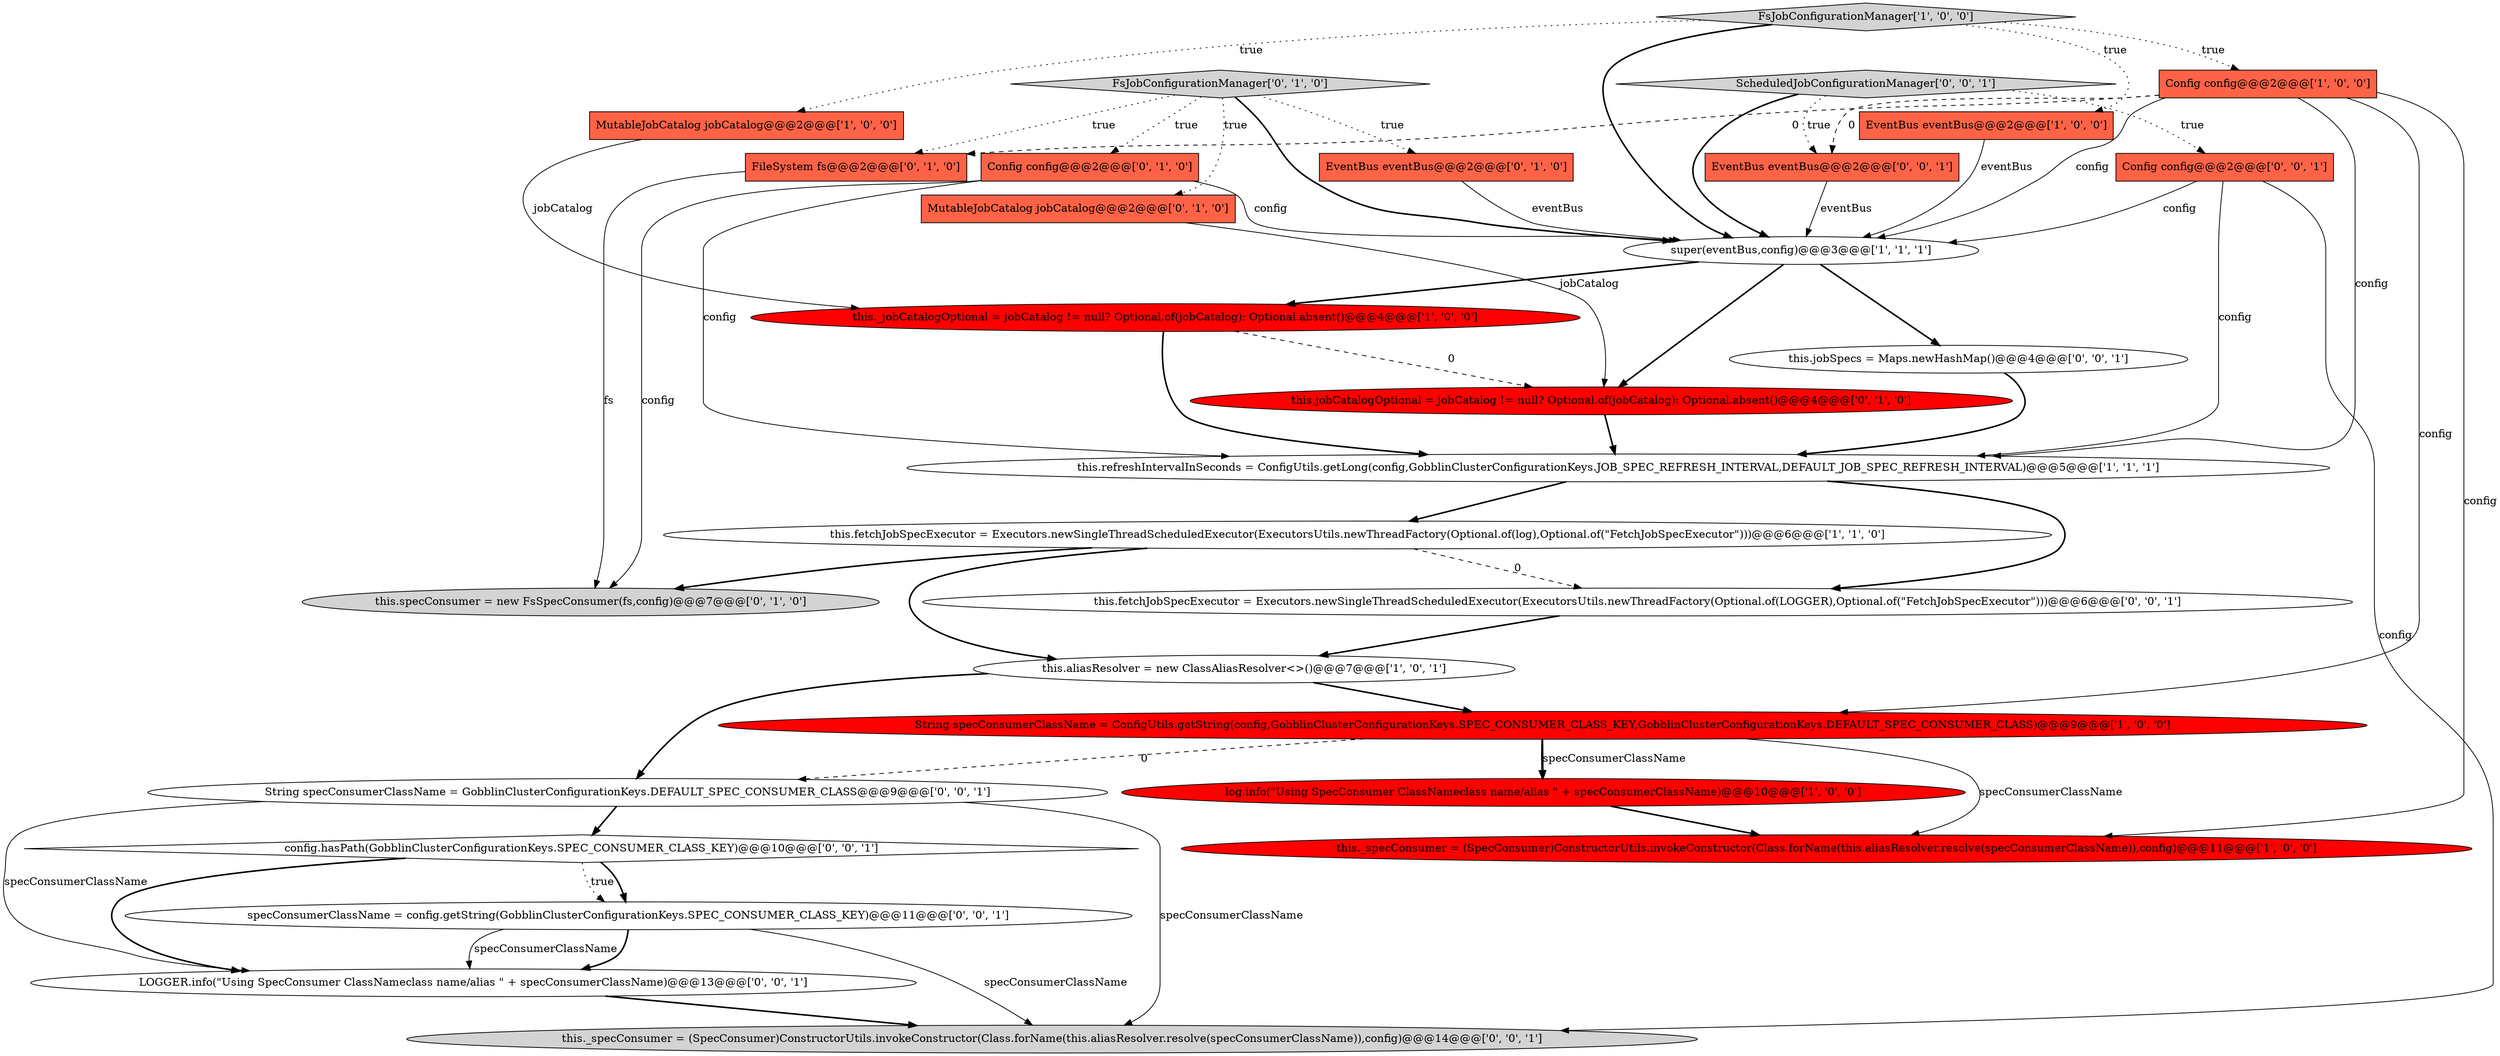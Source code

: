 digraph {
21 [style = filled, label = "Config config@@@2@@@['0', '0', '1']", fillcolor = tomato, shape = box image = "AAA0AAABBB3BBB"];
1 [style = filled, label = "FsJobConfigurationManager['1', '0', '0']", fillcolor = lightgray, shape = diamond image = "AAA0AAABBB1BBB"];
18 [style = filled, label = "FsJobConfigurationManager['0', '1', '0']", fillcolor = lightgray, shape = diamond image = "AAA0AAABBB2BBB"];
28 [style = filled, label = "String specConsumerClassName = GobblinClusterConfigurationKeys.DEFAULT_SPEC_CONSUMER_CLASS@@@9@@@['0', '0', '1']", fillcolor = white, shape = ellipse image = "AAA0AAABBB3BBB"];
16 [style = filled, label = "MutableJobCatalog jobCatalog@@@2@@@['0', '1', '0']", fillcolor = tomato, shape = box image = "AAA0AAABBB2BBB"];
8 [style = filled, label = "log.info(\"Using SpecConsumer ClassNameclass name/alias \" + specConsumerClassName)@@@10@@@['1', '0', '0']", fillcolor = red, shape = ellipse image = "AAA1AAABBB1BBB"];
3 [style = filled, label = "this.refreshIntervalInSeconds = ConfigUtils.getLong(config,GobblinClusterConfigurationKeys.JOB_SPEC_REFRESH_INTERVAL,DEFAULT_JOB_SPEC_REFRESH_INTERVAL)@@@5@@@['1', '1', '1']", fillcolor = white, shape = ellipse image = "AAA0AAABBB1BBB"];
22 [style = filled, label = "EventBus eventBus@@@2@@@['0', '0', '1']", fillcolor = tomato, shape = box image = "AAA0AAABBB3BBB"];
26 [style = filled, label = "LOGGER.info(\"Using SpecConsumer ClassNameclass name/alias \" + specConsumerClassName)@@@13@@@['0', '0', '1']", fillcolor = white, shape = ellipse image = "AAA0AAABBB3BBB"];
19 [style = filled, label = "this.fetchJobSpecExecutor = Executors.newSingleThreadScheduledExecutor(ExecutorsUtils.newThreadFactory(Optional.of(LOGGER),Optional.of(\"FetchJobSpecExecutor\")))@@@6@@@['0', '0', '1']", fillcolor = white, shape = ellipse image = "AAA0AAABBB3BBB"];
7 [style = filled, label = "this.aliasResolver = new ClassAliasResolver<>()@@@7@@@['1', '0', '1']", fillcolor = white, shape = ellipse image = "AAA0AAABBB1BBB"];
4 [style = filled, label = "EventBus eventBus@@@2@@@['1', '0', '0']", fillcolor = tomato, shape = box image = "AAA0AAABBB1BBB"];
12 [style = filled, label = "this.specConsumer = new FsSpecConsumer(fs,config)@@@7@@@['0', '1', '0']", fillcolor = lightgray, shape = ellipse image = "AAA0AAABBB2BBB"];
6 [style = filled, label = "Config config@@@2@@@['1', '0', '0']", fillcolor = tomato, shape = box image = "AAA1AAABBB1BBB"];
23 [style = filled, label = "this.jobSpecs = Maps.newHashMap()@@@4@@@['0', '0', '1']", fillcolor = white, shape = ellipse image = "AAA0AAABBB3BBB"];
14 [style = filled, label = "EventBus eventBus@@@2@@@['0', '1', '0']", fillcolor = tomato, shape = box image = "AAA0AAABBB2BBB"];
11 [style = filled, label = "this.fetchJobSpecExecutor = Executors.newSingleThreadScheduledExecutor(ExecutorsUtils.newThreadFactory(Optional.of(log),Optional.of(\"FetchJobSpecExecutor\")))@@@6@@@['1', '1', '0']", fillcolor = white, shape = ellipse image = "AAA0AAABBB1BBB"];
10 [style = filled, label = "this._specConsumer = (SpecConsumer)ConstructorUtils.invokeConstructor(Class.forName(this.aliasResolver.resolve(specConsumerClassName)),config)@@@11@@@['1', '0', '0']", fillcolor = red, shape = ellipse image = "AAA1AAABBB1BBB"];
27 [style = filled, label = "config.hasPath(GobblinClusterConfigurationKeys.SPEC_CONSUMER_CLASS_KEY)@@@10@@@['0', '0', '1']", fillcolor = white, shape = diamond image = "AAA0AAABBB3BBB"];
5 [style = filled, label = "String specConsumerClassName = ConfigUtils.getString(config,GobblinClusterConfigurationKeys.SPEC_CONSUMER_CLASS_KEY,GobblinClusterConfigurationKeys.DEFAULT_SPEC_CONSUMER_CLASS)@@@9@@@['1', '0', '0']", fillcolor = red, shape = ellipse image = "AAA1AAABBB1BBB"];
2 [style = filled, label = "this._jobCatalogOptional = jobCatalog != null? Optional.of(jobCatalog): Optional.absent()@@@4@@@['1', '0', '0']", fillcolor = red, shape = ellipse image = "AAA1AAABBB1BBB"];
0 [style = filled, label = "MutableJobCatalog jobCatalog@@@2@@@['1', '0', '0']", fillcolor = tomato, shape = box image = "AAA0AAABBB1BBB"];
17 [style = filled, label = "FileSystem fs@@@2@@@['0', '1', '0']", fillcolor = tomato, shape = box image = "AAA1AAABBB2BBB"];
15 [style = filled, label = "Config config@@@2@@@['0', '1', '0']", fillcolor = tomato, shape = box image = "AAA0AAABBB2BBB"];
9 [style = filled, label = "super(eventBus,config)@@@3@@@['1', '1', '1']", fillcolor = white, shape = ellipse image = "AAA0AAABBB1BBB"];
13 [style = filled, label = "this.jobCatalogOptional = jobCatalog != null? Optional.of(jobCatalog): Optional.absent()@@@4@@@['0', '1', '0']", fillcolor = red, shape = ellipse image = "AAA1AAABBB2BBB"];
24 [style = filled, label = "specConsumerClassName = config.getString(GobblinClusterConfigurationKeys.SPEC_CONSUMER_CLASS_KEY)@@@11@@@['0', '0', '1']", fillcolor = white, shape = ellipse image = "AAA0AAABBB3BBB"];
25 [style = filled, label = "this._specConsumer = (SpecConsumer)ConstructorUtils.invokeConstructor(Class.forName(this.aliasResolver.resolve(specConsumerClassName)),config)@@@14@@@['0', '0', '1']", fillcolor = lightgray, shape = ellipse image = "AAA0AAABBB3BBB"];
20 [style = filled, label = "ScheduledJobConfigurationManager['0', '0', '1']", fillcolor = lightgray, shape = diamond image = "AAA0AAABBB3BBB"];
15->12 [style = solid, label="config"];
21->3 [style = solid, label="config"];
24->25 [style = solid, label="specConsumerClassName"];
5->8 [style = bold, label=""];
8->10 [style = bold, label=""];
5->8 [style = solid, label="specConsumerClassName"];
21->9 [style = solid, label="config"];
22->9 [style = solid, label="eventBus"];
20->9 [style = bold, label=""];
9->2 [style = bold, label=""];
18->16 [style = dotted, label="true"];
24->26 [style = solid, label="specConsumerClassName"];
2->3 [style = bold, label=""];
26->25 [style = bold, label=""];
18->15 [style = dotted, label="true"];
3->11 [style = bold, label=""];
14->9 [style = solid, label="eventBus"];
11->12 [style = bold, label=""];
23->3 [style = bold, label=""];
1->4 [style = dotted, label="true"];
27->24 [style = dotted, label="true"];
15->9 [style = solid, label="config"];
20->21 [style = dotted, label="true"];
6->17 [style = dashed, label="0"];
18->14 [style = dotted, label="true"];
6->22 [style = dashed, label="0"];
1->9 [style = bold, label=""];
28->26 [style = solid, label="specConsumerClassName"];
9->23 [style = bold, label=""];
24->26 [style = bold, label=""];
16->13 [style = solid, label="jobCatalog"];
7->5 [style = bold, label=""];
6->3 [style = solid, label="config"];
15->3 [style = solid, label="config"];
28->25 [style = solid, label="specConsumerClassName"];
5->28 [style = dashed, label="0"];
13->3 [style = bold, label=""];
3->19 [style = bold, label=""];
7->28 [style = bold, label=""];
6->5 [style = solid, label="config"];
11->19 [style = dashed, label="0"];
2->13 [style = dashed, label="0"];
17->12 [style = solid, label="fs"];
11->7 [style = bold, label=""];
18->9 [style = bold, label=""];
6->9 [style = solid, label="config"];
1->6 [style = dotted, label="true"];
27->24 [style = bold, label=""];
21->25 [style = solid, label="config"];
28->27 [style = bold, label=""];
1->0 [style = dotted, label="true"];
18->17 [style = dotted, label="true"];
20->22 [style = dotted, label="true"];
4->9 [style = solid, label="eventBus"];
5->10 [style = solid, label="specConsumerClassName"];
19->7 [style = bold, label=""];
0->2 [style = solid, label="jobCatalog"];
6->10 [style = solid, label="config"];
9->13 [style = bold, label=""];
27->26 [style = bold, label=""];
}
